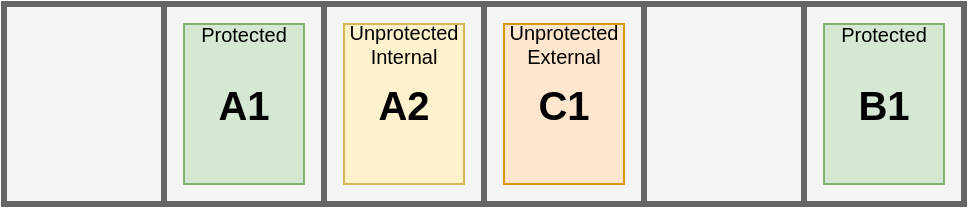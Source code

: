 <mxfile version="17.4.6" type="device"><diagram id="uZTdY9spd6TSN15nmO4a" name="Page-1"><mxGraphModel dx="1066" dy="667" grid="1" gridSize="10" guides="1" tooltips="1" connect="1" arrows="1" fold="1" page="1" pageScale="1" pageWidth="827" pageHeight="1169" math="0" shadow="0"><root><mxCell id="0"/><mxCell id="1" parent="0"/><mxCell id="5cE-T5YSsXicTpxsx7eF-56" value="Unprotected&lt;br&gt;" style="text;html=1;strokeColor=none;fillColor=none;align=center;verticalAlign=middle;whiteSpace=wrap;rounded=0;fontSize=10;fontStyle=0" parent="1" vertex="1"><mxGeometry x="250" y="50" width="60" height="20" as="geometry"/></mxCell><mxCell id="5cE-T5YSsXicTpxsx7eF-58" value="" style="rounded=0;whiteSpace=wrap;html=1;strokeColor=#666666;fillColor=#f5f5f5;fontColor=#333333;strokeWidth=3;" parent="1" vertex="1"><mxGeometry x="80" y="40" width="80" height="100" as="geometry"/></mxCell><mxCell id="5cE-T5YSsXicTpxsx7eF-59" value="" style="rounded=0;whiteSpace=wrap;html=1;strokeColor=#666666;fillColor=#f5f5f5;fontColor=#333333;strokeWidth=3;" parent="1" vertex="1"><mxGeometry x="160" y="40" width="80" height="100" as="geometry"/></mxCell><mxCell id="5cE-T5YSsXicTpxsx7eF-60" value="" style="rounded=0;whiteSpace=wrap;html=1;strokeColor=#666666;fillColor=#f5f5f5;fontColor=#333333;strokeWidth=3;" parent="1" vertex="1"><mxGeometry x="240" y="40" width="80" height="100" as="geometry"/></mxCell><mxCell id="5cE-T5YSsXicTpxsx7eF-61" value="" style="rounded=0;whiteSpace=wrap;html=1;strokeColor=#666666;fillColor=#f5f5f5;fontColor=#333333;strokeWidth=3;" parent="1" vertex="1"><mxGeometry x="320" y="40" width="80" height="100" as="geometry"/></mxCell><mxCell id="5cE-T5YSsXicTpxsx7eF-62" value="" style="rounded=0;whiteSpace=wrap;html=1;strokeColor=#666666;fillColor=#f5f5f5;fontColor=#333333;strokeWidth=3;" parent="1" vertex="1"><mxGeometry x="400" y="40" width="80" height="100" as="geometry"/></mxCell><mxCell id="5cE-T5YSsXicTpxsx7eF-63" value="" style="rounded=0;whiteSpace=wrap;html=1;strokeColor=#666666;fillColor=#f5f5f5;fontColor=#333333;strokeWidth=3;" parent="1" vertex="1"><mxGeometry x="480" y="40" width="80" height="100" as="geometry"/></mxCell><mxCell id="5cE-T5YSsXicTpxsx7eF-64" value="A1" style="rounded=0;whiteSpace=wrap;html=1;strokeColor=#82b366;strokeWidth=1;fillColor=#d5e8d4;fontStyle=1;fontSize=20;" parent="1" vertex="1"><mxGeometry x="170" y="50" width="60" height="80" as="geometry"/></mxCell><mxCell id="5cE-T5YSsXicTpxsx7eF-65" value="C1" style="rounded=0;whiteSpace=wrap;html=1;strokeColor=#d79b00;strokeWidth=1;fillColor=#ffe6cc;fontStyle=1;fontSize=20;" parent="1" vertex="1"><mxGeometry x="330" y="50" width="60" height="80" as="geometry"/></mxCell><mxCell id="5cE-T5YSsXicTpxsx7eF-66" value="A2" style="rounded=0;whiteSpace=wrap;html=1;strokeColor=#d6b656;strokeWidth=1;fillColor=#fff2cc;fontStyle=1;fontSize=20;" parent="1" vertex="1"><mxGeometry x="250" y="50" width="60" height="80" as="geometry"/></mxCell><mxCell id="5cE-T5YSsXicTpxsx7eF-67" value="B1" style="rounded=0;whiteSpace=wrap;html=1;strokeColor=#82b366;strokeWidth=1;fillColor=#d5e8d4;fontStyle=1;fontSize=20;" parent="1" vertex="1"><mxGeometry x="490" y="50" width="60" height="80" as="geometry"/></mxCell><mxCell id="5cE-T5YSsXicTpxsx7eF-68" value="Protected" style="text;html=1;strokeColor=none;fillColor=none;align=center;verticalAlign=middle;whiteSpace=wrap;rounded=0;fontSize=10;fontStyle=0" parent="1" vertex="1"><mxGeometry x="170" y="50" width="60" height="10" as="geometry"/></mxCell><mxCell id="5cE-T5YSsXicTpxsx7eF-69" value="Unprotected&lt;br&gt;External" style="text;html=1;strokeColor=none;fillColor=none;align=center;verticalAlign=middle;whiteSpace=wrap;rounded=0;fontSize=10;fontStyle=0" parent="1" vertex="1"><mxGeometry x="330" y="50" width="60" height="20" as="geometry"/></mxCell><mxCell id="5cE-T5YSsXicTpxsx7eF-70" value="Unprotected&lt;br&gt;Internal" style="text;html=1;strokeColor=none;fillColor=none;align=center;verticalAlign=middle;whiteSpace=wrap;rounded=0;fontSize=10;fontStyle=0" parent="1" vertex="1"><mxGeometry x="250" y="50" width="60" height="20" as="geometry"/></mxCell><mxCell id="5cE-T5YSsXicTpxsx7eF-71" value="Protected" style="text;html=1;strokeColor=none;fillColor=none;align=center;verticalAlign=middle;whiteSpace=wrap;rounded=0;fontSize=10;fontStyle=0" parent="1" vertex="1"><mxGeometry x="490" y="50" width="60" height="10" as="geometry"/></mxCell></root></mxGraphModel></diagram></mxfile>